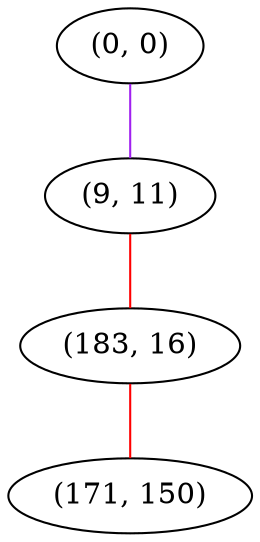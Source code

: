 graph "" {
"(0, 0)";
"(9, 11)";
"(183, 16)";
"(171, 150)";
"(0, 0)" -- "(9, 11)"  [color=purple, key=0, weight=4];
"(9, 11)" -- "(183, 16)"  [color=red, key=0, weight=1];
"(183, 16)" -- "(171, 150)"  [color=red, key=0, weight=1];
}

